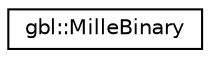 digraph "Graphical Class Hierarchy"
{
 // LATEX_PDF_SIZE
  edge [fontname="Helvetica",fontsize="10",labelfontname="Helvetica",labelfontsize="10"];
  node [fontname="Helvetica",fontsize="10",shape=record];
  rankdir="LR";
  Node0 [label="gbl::MilleBinary",height=0.2,width=0.4,color="black", fillcolor="white", style="filled",URL="$classgbl_1_1MilleBinary.html",tooltip="Millepede-II (binary) record."];
}
